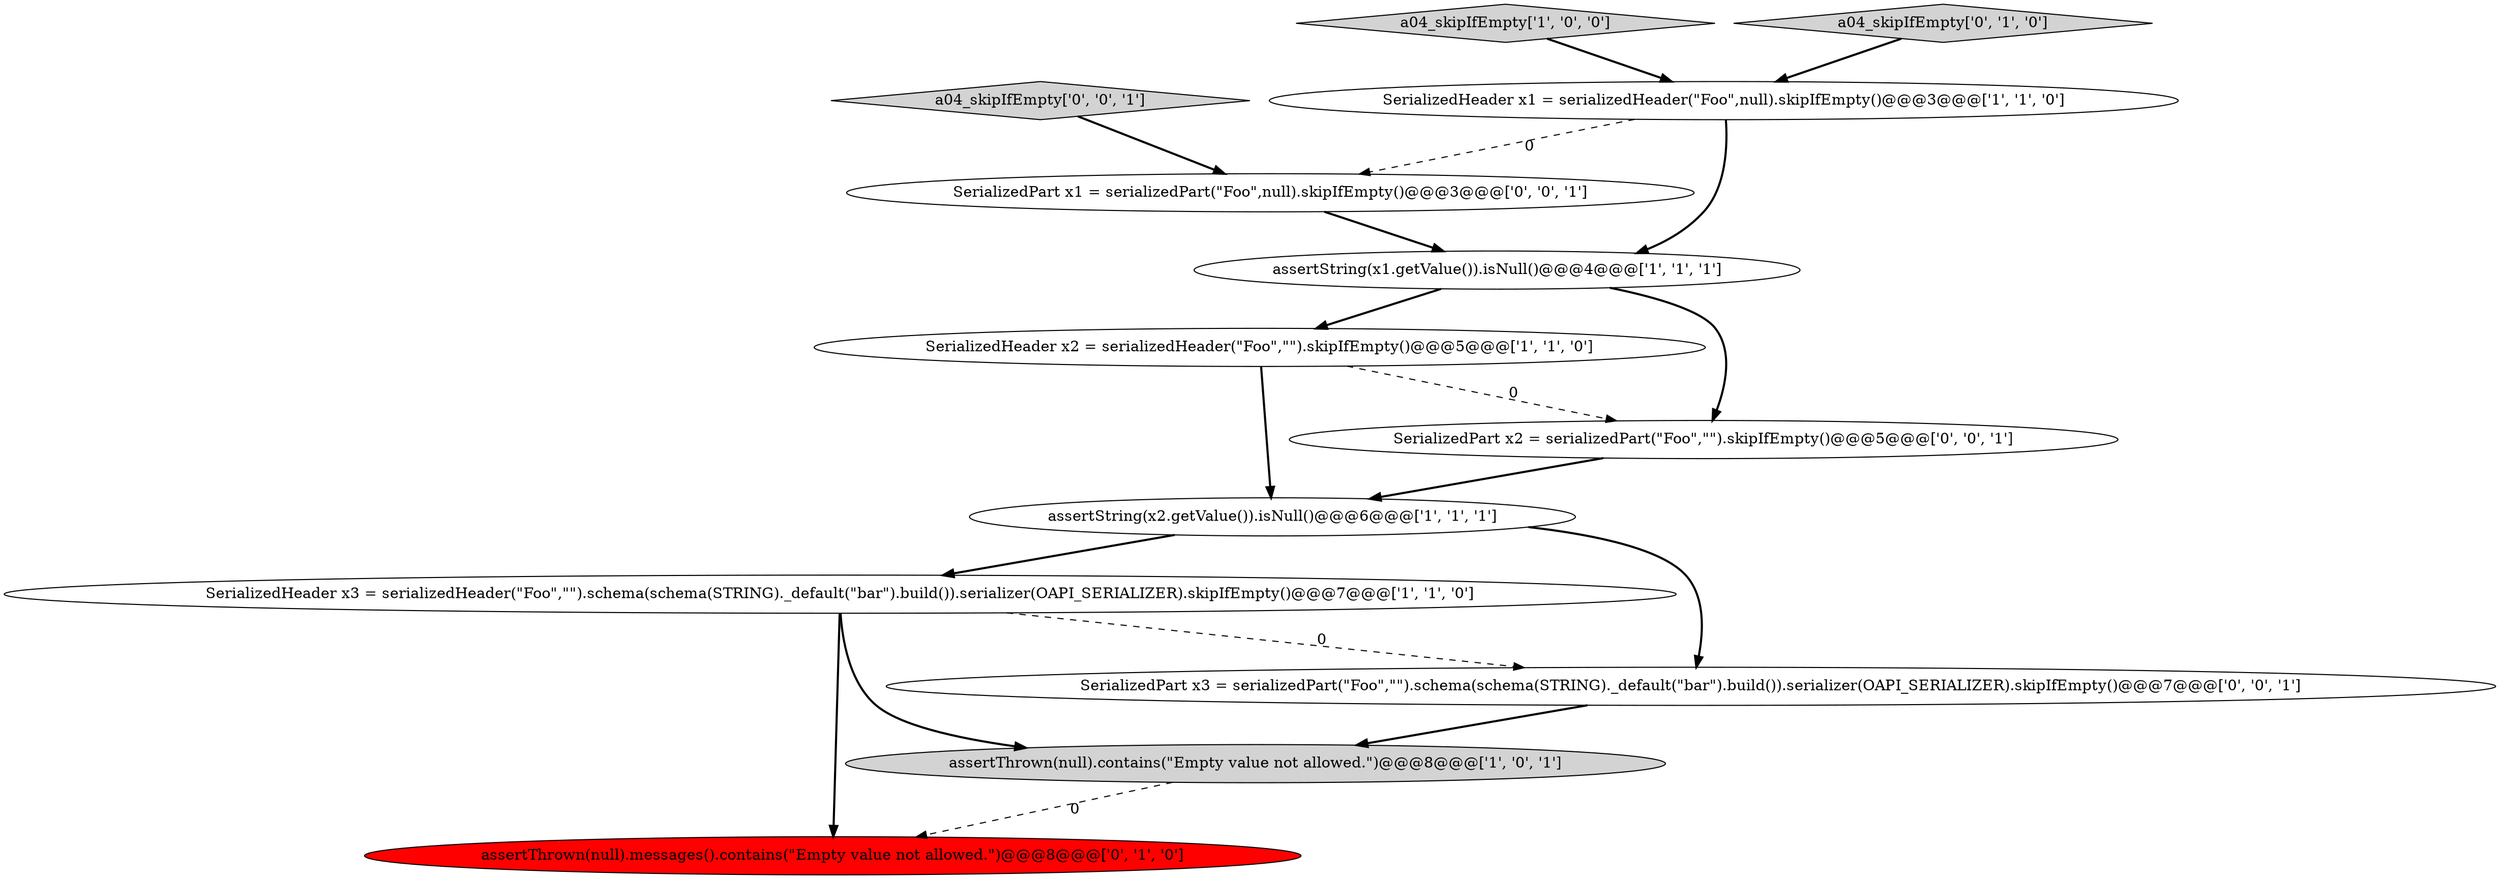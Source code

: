 digraph {
3 [style = filled, label = "SerializedHeader x2 = serializedHeader(\"Foo\",\"\").skipIfEmpty()@@@5@@@['1', '1', '0']", fillcolor = white, shape = ellipse image = "AAA0AAABBB1BBB"];
5 [style = filled, label = "SerializedHeader x1 = serializedHeader(\"Foo\",null).skipIfEmpty()@@@3@@@['1', '1', '0']", fillcolor = white, shape = ellipse image = "AAA0AAABBB1BBB"];
10 [style = filled, label = "SerializedPart x2 = serializedPart(\"Foo\",\"\").skipIfEmpty()@@@5@@@['0', '0', '1']", fillcolor = white, shape = ellipse image = "AAA0AAABBB3BBB"];
2 [style = filled, label = "assertString(x1.getValue()).isNull()@@@4@@@['1', '1', '1']", fillcolor = white, shape = ellipse image = "AAA0AAABBB1BBB"];
7 [style = filled, label = "assertThrown(null).messages().contains(\"Empty value not allowed.\")@@@8@@@['0', '1', '0']", fillcolor = red, shape = ellipse image = "AAA1AAABBB2BBB"];
12 [style = filled, label = "SerializedPart x3 = serializedPart(\"Foo\",\"\").schema(schema(STRING)._default(\"bar\").build()).serializer(OAPI_SERIALIZER).skipIfEmpty()@@@7@@@['0', '0', '1']", fillcolor = white, shape = ellipse image = "AAA0AAABBB3BBB"];
4 [style = filled, label = "assertThrown(null).contains(\"Empty value not allowed.\")@@@8@@@['1', '0', '1']", fillcolor = lightgray, shape = ellipse image = "AAA0AAABBB1BBB"];
0 [style = filled, label = "a04_skipIfEmpty['1', '0', '0']", fillcolor = lightgray, shape = diamond image = "AAA0AAABBB1BBB"];
9 [style = filled, label = "SerializedPart x1 = serializedPart(\"Foo\",null).skipIfEmpty()@@@3@@@['0', '0', '1']", fillcolor = white, shape = ellipse image = "AAA0AAABBB3BBB"];
11 [style = filled, label = "a04_skipIfEmpty['0', '0', '1']", fillcolor = lightgray, shape = diamond image = "AAA0AAABBB3BBB"];
6 [style = filled, label = "assertString(x2.getValue()).isNull()@@@6@@@['1', '1', '1']", fillcolor = white, shape = ellipse image = "AAA0AAABBB1BBB"];
8 [style = filled, label = "a04_skipIfEmpty['0', '1', '0']", fillcolor = lightgray, shape = diamond image = "AAA0AAABBB2BBB"];
1 [style = filled, label = "SerializedHeader x3 = serializedHeader(\"Foo\",\"\").schema(schema(STRING)._default(\"bar\").build()).serializer(OAPI_SERIALIZER).skipIfEmpty()@@@7@@@['1', '1', '0']", fillcolor = white, shape = ellipse image = "AAA0AAABBB1BBB"];
6->1 [style = bold, label=""];
1->12 [style = dashed, label="0"];
3->6 [style = bold, label=""];
5->2 [style = bold, label=""];
1->4 [style = bold, label=""];
5->9 [style = dashed, label="0"];
3->10 [style = dashed, label="0"];
8->5 [style = bold, label=""];
12->4 [style = bold, label=""];
2->10 [style = bold, label=""];
11->9 [style = bold, label=""];
9->2 [style = bold, label=""];
1->7 [style = bold, label=""];
10->6 [style = bold, label=""];
4->7 [style = dashed, label="0"];
2->3 [style = bold, label=""];
0->5 [style = bold, label=""];
6->12 [style = bold, label=""];
}
